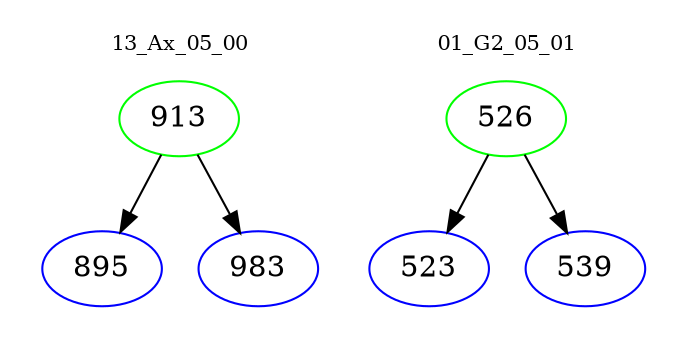 digraph{
subgraph cluster_0 {
color = white
label = "13_Ax_05_00";
fontsize=10;
T0_913 [label="913", color="green"]
T0_913 -> T0_895 [color="black"]
T0_895 [label="895", color="blue"]
T0_913 -> T0_983 [color="black"]
T0_983 [label="983", color="blue"]
}
subgraph cluster_1 {
color = white
label = "01_G2_05_01";
fontsize=10;
T1_526 [label="526", color="green"]
T1_526 -> T1_523 [color="black"]
T1_523 [label="523", color="blue"]
T1_526 -> T1_539 [color="black"]
T1_539 [label="539", color="blue"]
}
}
